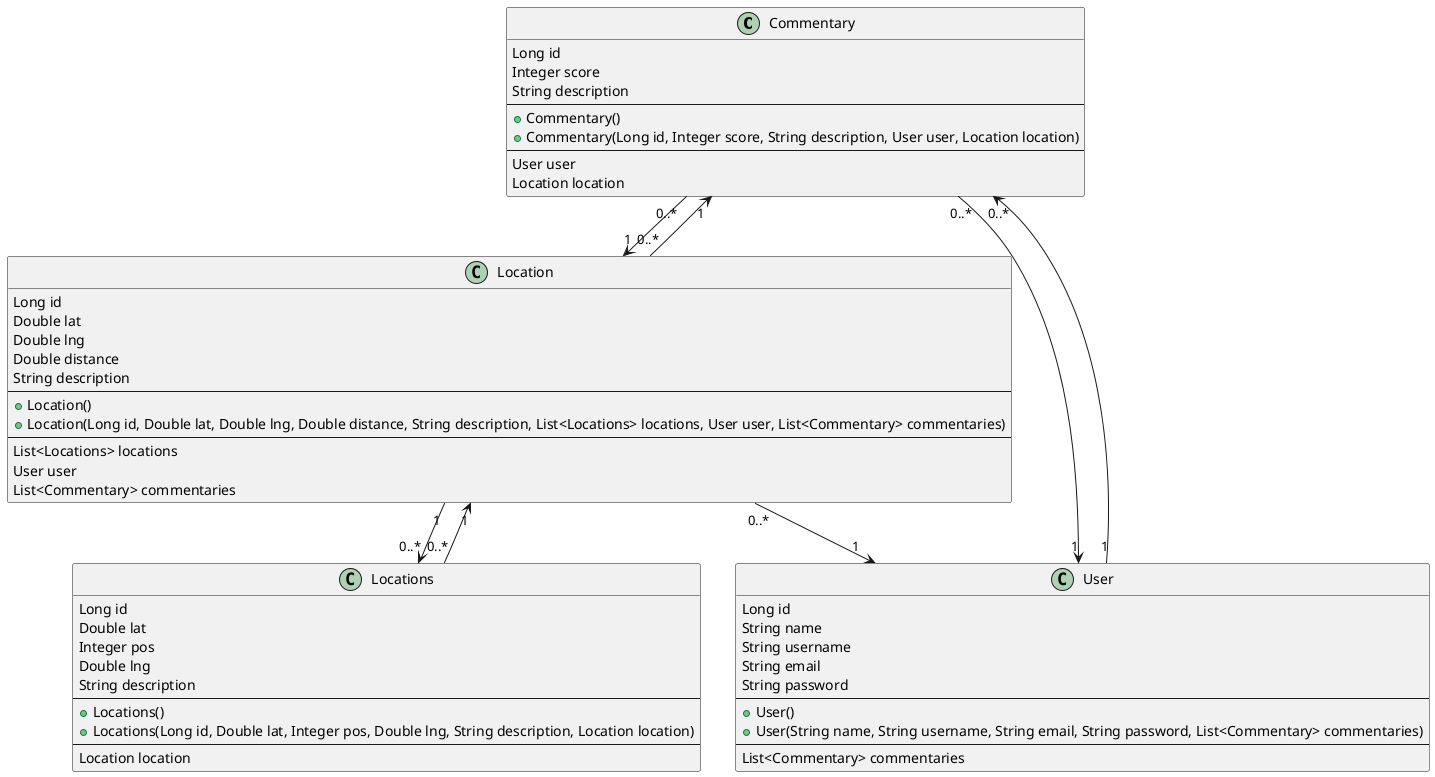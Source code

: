 @startuml

class Commentary {
    Long id
    Integer score
    String description
    --
    +Commentary()
    +Commentary(Long id, Integer score, String description, User user, Location location)
    --
    User user
    Location location
}

class Location {
    Long id
    Double lat
    Double lng
    Double distance
    String description
    --
    +Location()
    +Location(Long id, Double lat, Double lng, Double distance, String description, List<Locations> locations, User user, List<Commentary> commentaries)
    --
    List<Locations> locations
    User user
    List<Commentary> commentaries
}

class Locations {
    Long id
    Double lat
    Integer pos
    Double lng
    String description
    --
    +Locations()
    +Locations(Long id, Double lat, Integer pos, Double lng, String description, Location location)
    --
    Location location
}

class User {
    Long id
    String name
    String username
    String email
    String password
    --
    +User()
    +User(String name, String username, String email, String password, List<Commentary> commentaries)
    --
    List<Commentary> commentaries
}

Commentary "0..*" --> "1" User
Commentary "0..*" --> "1" Location
Location "1" --> "0..*" Locations
Location "0..*" --> "1" User
Location "0..*" --> "1" Commentary
Locations "0..*" --> "1" Location
User "1" --> "0..*" Commentary

@enduml
